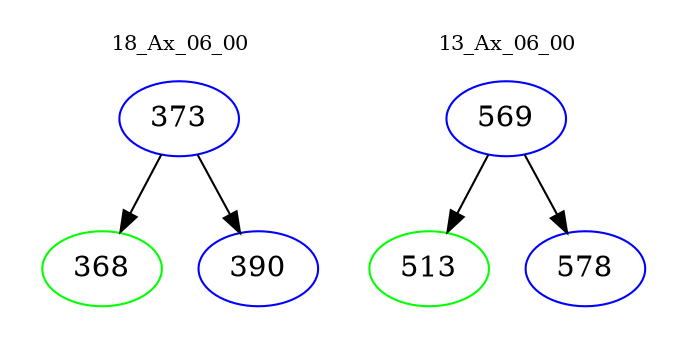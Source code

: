 digraph{
subgraph cluster_0 {
color = white
label = "18_Ax_06_00";
fontsize=10;
T0_373 [label="373", color="blue"]
T0_373 -> T0_368 [color="black"]
T0_368 [label="368", color="green"]
T0_373 -> T0_390 [color="black"]
T0_390 [label="390", color="blue"]
}
subgraph cluster_1 {
color = white
label = "13_Ax_06_00";
fontsize=10;
T1_569 [label="569", color="blue"]
T1_569 -> T1_513 [color="black"]
T1_513 [label="513", color="green"]
T1_569 -> T1_578 [color="black"]
T1_578 [label="578", color="blue"]
}
}
